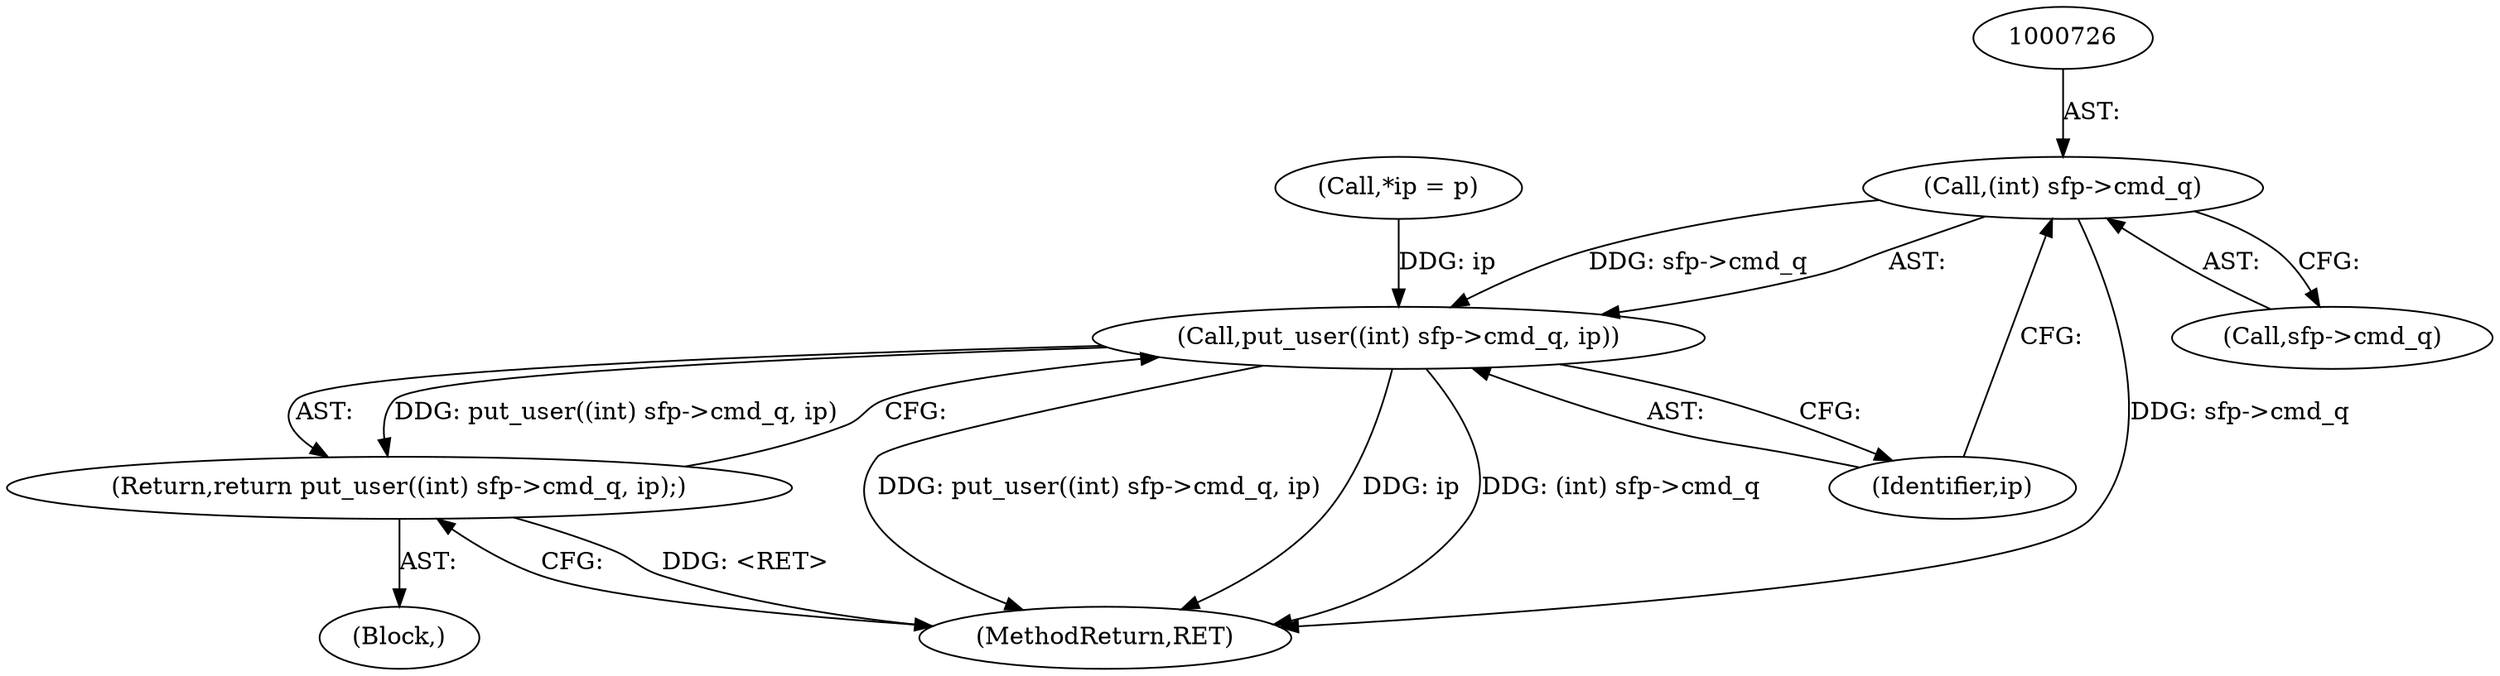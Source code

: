 digraph "0_linux_3e0097499839e0fe3af380410eababe5a47c4cf9_0@pointer" {
"1000725" [label="(Call,(int) sfp->cmd_q)"];
"1000724" [label="(Call,put_user((int) sfp->cmd_q, ip))"];
"1000723" [label="(Return,return put_user((int) sfp->cmd_q, ip);)"];
"1000727" [label="(Call,sfp->cmd_q)"];
"1000730" [label="(Identifier,ip)"];
"1000725" [label="(Call,(int) sfp->cmd_q)"];
"1000167" [label="(Block,)"];
"1000723" [label="(Return,return put_user((int) sfp->cmd_q, ip);)"];
"1000118" [label="(Call,*ip = p)"];
"1001060" [label="(MethodReturn,RET)"];
"1000724" [label="(Call,put_user((int) sfp->cmd_q, ip))"];
"1000725" -> "1000724"  [label="AST: "];
"1000725" -> "1000727"  [label="CFG: "];
"1000726" -> "1000725"  [label="AST: "];
"1000727" -> "1000725"  [label="AST: "];
"1000730" -> "1000725"  [label="CFG: "];
"1000725" -> "1001060"  [label="DDG: sfp->cmd_q"];
"1000725" -> "1000724"  [label="DDG: sfp->cmd_q"];
"1000724" -> "1000723"  [label="AST: "];
"1000724" -> "1000730"  [label="CFG: "];
"1000730" -> "1000724"  [label="AST: "];
"1000723" -> "1000724"  [label="CFG: "];
"1000724" -> "1001060"  [label="DDG: put_user((int) sfp->cmd_q, ip)"];
"1000724" -> "1001060"  [label="DDG: ip"];
"1000724" -> "1001060"  [label="DDG: (int) sfp->cmd_q"];
"1000724" -> "1000723"  [label="DDG: put_user((int) sfp->cmd_q, ip)"];
"1000118" -> "1000724"  [label="DDG: ip"];
"1000723" -> "1000167"  [label="AST: "];
"1001060" -> "1000723"  [label="CFG: "];
"1000723" -> "1001060"  [label="DDG: <RET>"];
}
